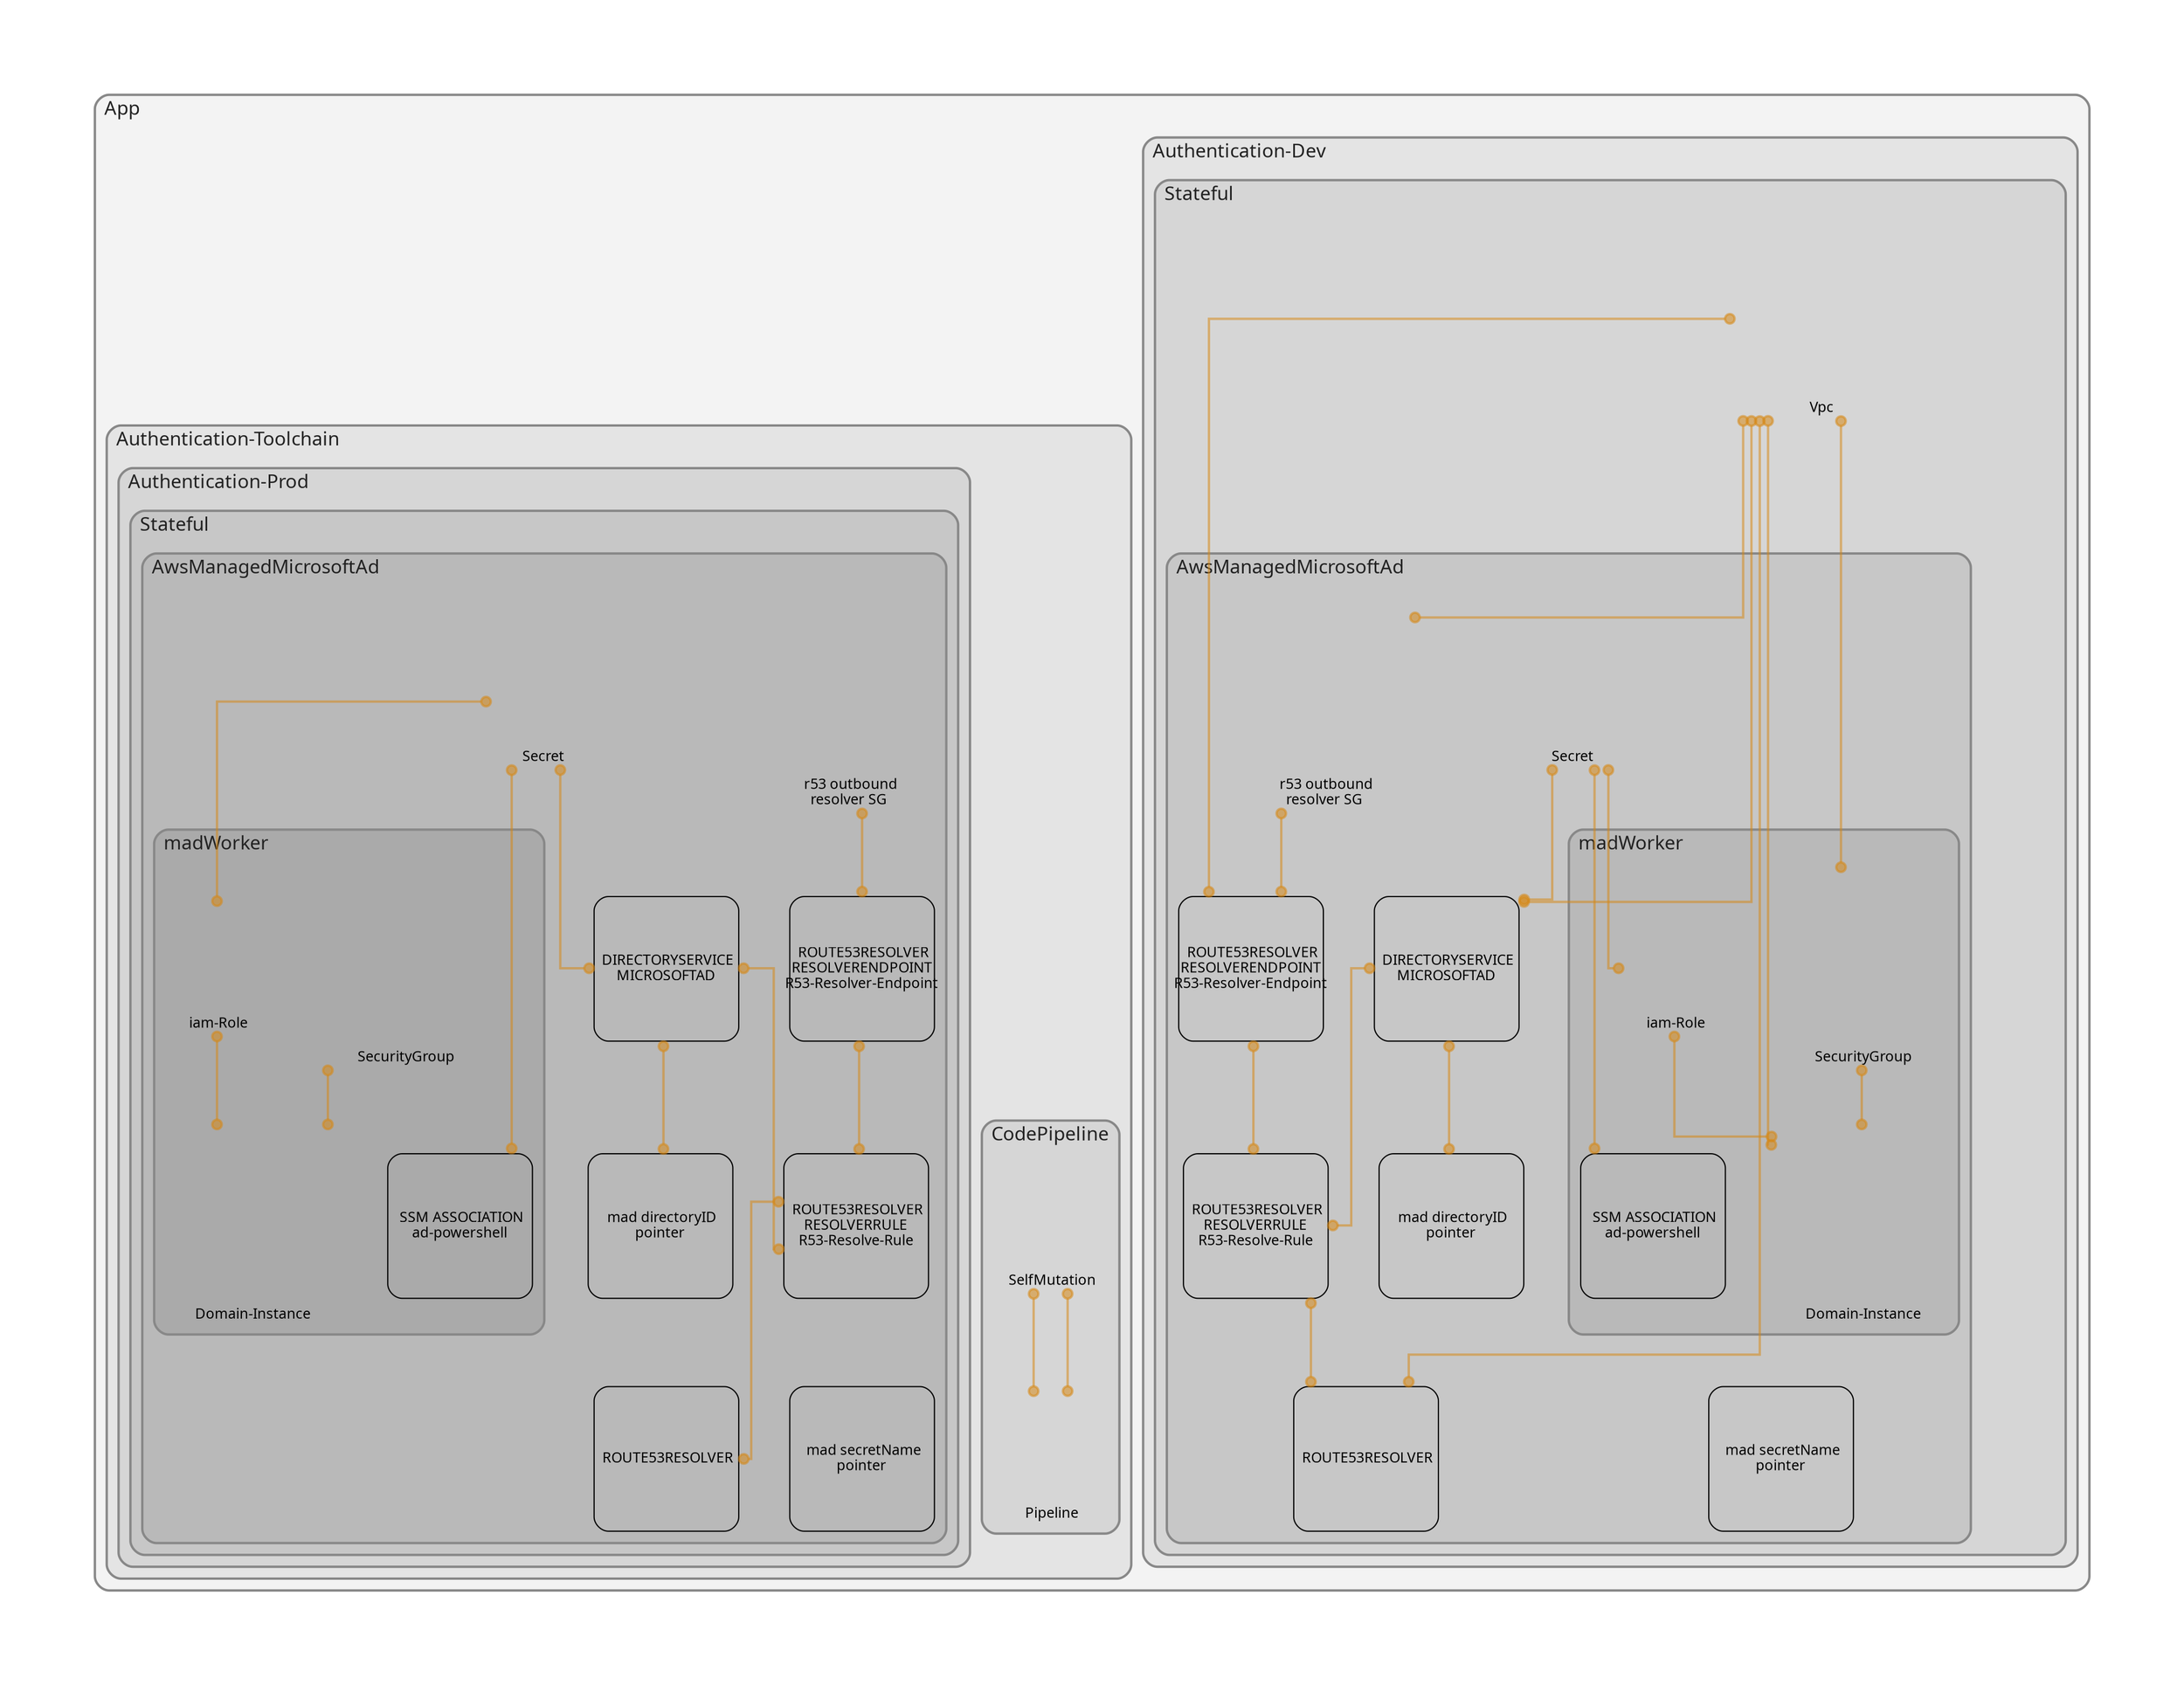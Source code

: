 digraph "Diagram" {
  splines = "ortho";
  pad = "1.0";
  nodesep = "0.60";
  ranksep = "0.75";
  fontname = "Sans-Serif";
  fontsize = "15";
  dpi = "200";
  rankdir = "BT";
  compound = "true";
  fontcolor = "#222222";
  edge [
    color = "#D5871488",
    penwidth = 2,
    arrowhead = "dot",
    arrowtail = "dot",
  ];
  node [
    shape = "box",
    style = "rounded",
    fixedsize = true,
    width = 1.7,
    height = 1.7,
    labelloc = "c",
    imagescale = true,
    fontname = "Sans-Serif",
    fontsize = 8,
    margin = 8,
  ];
  subgraph "App" {
    subgraph "cluster-SubGraph.App" {
      graph [
        label = "App",
        labelloc = "b",
        labeljust = "l",
        margin = "10",
        fontsize = "16",
        penwidth = "2",
        pencolor = "#888888",
        style = "filled,rounded",
        fillcolor = "#f3f3f3",
      ];
      subgraph "cluster-SubGraph.Authentication-Dev" {
        graph [
          label = "Authentication-Dev",
          labelloc = "b",
          labeljust = "l",
          margin = "10",
          fontsize = "16",
          penwidth = "2",
          pencolor = "#888888",
          style = "filled,rounded",
          fillcolor = "#e4e4e4",
        ];
        subgraph "cluster-SubGraph.Stateful" {
          graph [
            label = "Stateful",
            labelloc = "b",
            labeljust = "l",
            margin = "10",
            fontsize = "16",
            penwidth = "2",
            pencolor = "#888888",
            style = "filled,rounded",
            fillcolor = "#d6d6d6",
          ];
          "Authentication-Dev/Stateful/Vpc" [
            label = " Vpc",
            fontsize = 12,
            image = "/Users/dudut/local_code/cdk-skylight-examples/authentication/node_modules/cdk-dia/icons/aws/Service/Arch_Networking-Content/64/Arch_Amazon-Virtual-Private-Cloud_64@5x.png",
            imagescale = "true",
            imagepos = "tc",
            penwidth = "0",
            shape = "node",
            fixedsize = "true",
            labelloc = "b",
            width = 2,
            height = 2.266,
          ];
          subgraph "cluster-SubGraph.AwsManagedMicrosoftAd" {
            graph [
              label = "AwsManagedMicrosoftAd",
              labelloc = "b",
              labeljust = "l",
              margin = "10",
              fontsize = "16",
              penwidth = "2",
              pencolor = "#888888",
              style = "filled,rounded",
              fillcolor = "#c7c7c7",
            ];
            "Authentication-Dev/Stateful/AwsManagedMicrosoftAd/Secret" [
              label = " Secret",
              fontsize = 12,
              image = "/Users/dudut/local_code/cdk-skylight-examples/authentication/node_modules/cdk-dia/icons/aws/Service/Arch_Security-Identity-Compliance/64/Arch_AWS-Secrets-Manager_64@5x.png",
              imagescale = "true",
              imagepos = "tc",
              penwidth = "0",
              shape = "node",
              fixedsize = "true",
              labelloc = "b",
              width = 1.2,
              height = 1.466,
            ];
            "Authentication-Dev/Stateful/AwsManagedMicrosoftAd/mad-secretName-pointer" [
              label = " mad secretName\npointer",
              fontsize = 12,
            ];
            "Authentication-Dev/Stateful/AwsManagedMicrosoftAd/AWS-Managed-Microsoft-AD" [
              label = " DIRECTORYSERVICE\nMICROSOFTAD",
              fontsize = 12,
            ];
            "Authentication-Dev/Stateful/AwsManagedMicrosoftAd/mad-directoryID-pointer" [
              label = " mad directoryID\npointer",
              fontsize = 12,
            ];
            "Authentication-Dev/Stateful/AwsManagedMicrosoftAd/r53-outbound-resolver-SG" [
              label = " r53 outbound\nresolver SG",
              fontsize = 12,
              image = "/Users/dudut/local_code/cdk-skylight-examples/authentication/node_modules/cdk-dia/icons/aws/security_group.png",
              imagescale = "true",
              imagepos = "tc",
              penwidth = "0",
              shape = "node",
              fixedsize = "true",
              labelloc = "b",
              width = 2,
              height = 2.4819999999999998,
            ];
            "Authentication-Dev/Stateful/AwsManagedMicrosoftAd/R53-Resolver-Endpoint" [
              label = " ROUTE53RESOLVER\nRESOLVERENDPOINT\nR53-Resolver-Endpoint",
              fontsize = 12,
            ];
            "Authentication-Dev/Stateful/AwsManagedMicrosoftAd/R53-Resolve-Rule" [
              label = " ROUTE53RESOLVER\nRESOLVERRULE\nR53-Resolve-Rule",
              fontsize = 12,
            ];
            "Authentication-Dev/Stateful/AwsManagedMicrosoftAd/R53-Resolver-Association" [
              label = " ROUTE53RESOLVER",
              fontsize = 12,
            ];
            subgraph "cluster-SubGraph.madWorker" {
              graph [
                label = "madWorker",
                labelloc = "b",
                labeljust = "l",
                margin = "10",
                fontsize = "16",
                penwidth = "2",
                pencolor = "#888888",
                style = "filled,rounded",
                fillcolor = "#b9b9b9",
              ];
              "Authentication-Dev/Stateful/AwsManagedMicrosoftAd/madWorker/iam-Role" [
                label = " iam-Role",
                fontsize = 12,
                image = "/Users/dudut/local_code/cdk-skylight-examples/authentication/node_modules/cdk-dia/icons/aws/Service/Arch_Security-Identity-Compliance/64/Arch_AWS-Identity-and-Access-Management_64@5x.png",
                imagescale = "true",
                imagepos = "tc",
                penwidth = "0",
                shape = "node",
                fixedsize = "true",
                labelloc = "b",
                width = 1.2,
                height = 1.466,
              ];
              "Authentication-Dev/Stateful/AwsManagedMicrosoftAd/madWorker/SecurityGroup" [
                label = " SecurityGroup",
                fontsize = 12,
                image = "/Users/dudut/local_code/cdk-skylight-examples/authentication/node_modules/cdk-dia/icons/aws/security_group.png",
                imagescale = "true",
                imagepos = "tc",
                penwidth = "0",
                shape = "node",
                fixedsize = "true",
                labelloc = "b",
                width = 2,
                height = 2.266,
              ];
              "Authentication-Dev/Stateful/AwsManagedMicrosoftAd/madWorker/Domain-Instance" [
                label = " Domain-Instance",
                fontsize = 12,
                image = "/Users/dudut/local_code/cdk-skylight-examples/authentication/node_modules/cdk-dia/icons/aws/Resource/Res_Compute/Res_48_Dark/Res_Amazon-EC2_T3-Instance_48_Dark.png",
                imagescale = "true",
                imagepos = "tc",
                penwidth = "0",
                shape = "node",
                fixedsize = "true",
                labelloc = "b",
                width = 2,
                height = 2.266,
              ];
              "Authentication-Dev/Stateful/AwsManagedMicrosoftAd/madWorker/ad-powershell" [
                label = " SSM ASSOCIATION\nad-powershell",
                fontsize = 12,
              ];
            }
          }
        }
      }
      subgraph "cluster-SubGraph.Authentication-Toolchain" {
        graph [
          label = "Authentication-Toolchain",
          labelloc = "b",
          labeljust = "l",
          margin = "10",
          fontsize = "16",
          penwidth = "2",
          pencolor = "#888888",
          style = "filled,rounded",
          fillcolor = "#e4e4e4",
        ];
        subgraph "cluster-SubGraph.CodePipeline" {
          graph [
            label = "CodePipeline",
            labelloc = "b",
            labeljust = "l",
            margin = "10",
            fontsize = "16",
            penwidth = "2",
            pencolor = "#888888",
            style = "filled,rounded",
            fillcolor = "#d6d6d6",
          ];
          "Authentication-Toolchain/CodePipeline/Pipeline" [
            label = " Pipeline",
            fontsize = 12,
            image = "/Users/dudut/local_code/cdk-skylight-examples/authentication/node_modules/cdk-dia/icons/aws/Service/Arch_Developer- Tools/64/Arch_AWS-CodePipeline_64@5x.png",
            imagescale = "true",
            imagepos = "tc",
            penwidth = "0",
            shape = "node",
            fixedsize = "true",
            labelloc = "b",
            width = 1.2,
            height = 1.466,
          ];
          "Authentication-Toolchain/CodePipeline/UpdatePipeline/SelfMutation" [
            label = " SelfMutation",
            fontsize = 12,
            image = "/Users/dudut/local_code/cdk-skylight-examples/authentication/node_modules/cdk-dia/icons/aws/Service/Arch_Developer- Tools/64/Arch_Amazon-CodeBuild_64@5x.png",
            imagescale = "true",
            imagepos = "tc",
            penwidth = "0",
            shape = "node",
            fixedsize = "true",
            labelloc = "b",
            width = 1.2,
            height = 1.466,
          ];
        }
        subgraph "cluster-SubGraph.Authentication-Prod" {
          graph [
            label = "Authentication-Prod",
            labelloc = "b",
            labeljust = "l",
            margin = "10",
            fontsize = "16",
            penwidth = "2",
            pencolor = "#888888",
            style = "filled,rounded",
            fillcolor = "#d6d6d6",
          ];
          subgraph "cluster-SubGraph.Stateful" {
            graph [
              label = "Stateful",
              labelloc = "b",
              labeljust = "l",
              margin = "10",
              fontsize = "16",
              penwidth = "2",
              pencolor = "#888888",
              style = "filled,rounded",
              fillcolor = "#c7c7c7",
            ];
            subgraph "cluster-SubGraph.AwsManagedMicrosoftAd" {
              graph [
                label = "AwsManagedMicrosoftAd",
                labelloc = "b",
                labeljust = "l",
                margin = "10",
                fontsize = "16",
                penwidth = "2",
                pencolor = "#888888",
                style = "filled,rounded",
                fillcolor = "#b9b9b9",
              ];
              "Authentication-Toolchain/Authentication-Prod/Stateful/AwsManagedMicrosoftAd/Secret" [
                label = " Secret",
                fontsize = 12,
                image = "/Users/dudut/local_code/cdk-skylight-examples/authentication/node_modules/cdk-dia/icons/aws/Service/Arch_Security-Identity-Compliance/64/Arch_AWS-Secrets-Manager_64@5x.png",
                imagescale = "true",
                imagepos = "tc",
                penwidth = "0",
                shape = "node",
                fixedsize = "true",
                labelloc = "b",
                width = 1.2,
                height = 1.466,
              ];
              "Authentication-Toolchain/Authentication-Prod/Stateful/AwsManagedMicrosoftAd/mad-secretName-pointer" [
                label = " mad secretName\npointer",
                fontsize = 12,
              ];
              "Authentication-Toolchain/Authentication-Prod/Stateful/AwsManagedMicrosoftAd/AWS-Managed-Microsoft-AD" [
                label = " DIRECTORYSERVICE\nMICROSOFTAD",
                fontsize = 12,
              ];
              "Authentication-Toolchain/Authentication-Prod/Stateful/AwsManagedMicrosoftAd/mad-directoryID-pointer" [
                label = " mad directoryID\npointer",
                fontsize = 12,
              ];
              "Authentication-Toolchain/Authentication-Prod/Stateful/AwsManagedMicrosoftAd/r53-outbound-resolver-SG" [
                label = " r53 outbound\nresolver SG",
                fontsize = 12,
                image = "/Users/dudut/local_code/cdk-skylight-examples/authentication/node_modules/cdk-dia/icons/aws/security_group.png",
                imagescale = "true",
                imagepos = "tc",
                penwidth = "0",
                shape = "node",
                fixedsize = "true",
                labelloc = "b",
                width = 2,
                height = 2.4819999999999998,
              ];
              "Authentication-Toolchain/Authentication-Prod/Stateful/AwsManagedMicrosoftAd/R53-Resolver-Endpoint" [
                label = " ROUTE53RESOLVER\nRESOLVERENDPOINT\nR53-Resolver-Endpoint",
                fontsize = 12,
              ];
              "Authentication-Toolchain/Authentication-Prod/Stateful/AwsManagedMicrosoftAd/R53-Resolve-Rule" [
                label = " ROUTE53RESOLVER\nRESOLVERRULE\nR53-Resolve-Rule",
                fontsize = 12,
              ];
              "Authentication-Toolchain/Authentication-Prod/Stateful/AwsManagedMicrosoftAd/R53-Resolver-Association" [
                label = " ROUTE53RESOLVER",
                fontsize = 12,
              ];
              subgraph "cluster-SubGraph.madWorker" {
                graph [
                  label = "madWorker",
                  labelloc = "b",
                  labeljust = "l",
                  margin = "10",
                  fontsize = "16",
                  penwidth = "2",
                  pencolor = "#888888",
                  style = "filled,rounded",
                  fillcolor = "#aaaaaa",
                ];
                "Authentication-Toolchain/Authentication-Prod/Stateful/AwsManagedMicrosoftAd/madWorker/iam-Role" [
                  label = " iam-Role",
                  fontsize = 12,
                  image = "/Users/dudut/local_code/cdk-skylight-examples/authentication/node_modules/cdk-dia/icons/aws/Service/Arch_Security-Identity-Compliance/64/Arch_AWS-Identity-and-Access-Management_64@5x.png",
                  imagescale = "true",
                  imagepos = "tc",
                  penwidth = "0",
                  shape = "node",
                  fixedsize = "true",
                  labelloc = "b",
                  width = 1.2,
                  height = 1.466,
                ];
                "Authentication-Toolchain/Authentication-Prod/Stateful/AwsManagedMicrosoftAd/madWorker/SecurityGroup" [
                  label = " SecurityGroup",
                  fontsize = 12,
                  image = "/Users/dudut/local_code/cdk-skylight-examples/authentication/node_modules/cdk-dia/icons/aws/security_group.png",
                  imagescale = "true",
                  imagepos = "tc",
                  penwidth = "0",
                  shape = "node",
                  fixedsize = "true",
                  labelloc = "b",
                  width = 2,
                  height = 2.266,
                ];
                "Authentication-Toolchain/Authentication-Prod/Stateful/AwsManagedMicrosoftAd/madWorker/Domain-Instance" [
                  label = " Domain-Instance",
                  fontsize = 12,
                  image = "/Users/dudut/local_code/cdk-skylight-examples/authentication/node_modules/cdk-dia/icons/aws/Resource/Res_Compute/Res_48_Dark/Res_Amazon-EC2_T3-Instance_48_Dark.png",
                  imagescale = "true",
                  imagepos = "tc",
                  penwidth = "0",
                  shape = "node",
                  fixedsize = "true",
                  labelloc = "b",
                  width = 2,
                  height = 2.266,
                ];
                "Authentication-Toolchain/Authentication-Prod/Stateful/AwsManagedMicrosoftAd/madWorker/ad-powershell" [
                  label = " SSM ASSOCIATION\nad-powershell",
                  fontsize = 12,
                ];
              }
            }
          }
        }
      }
    }
  }
  "Authentication-Dev/Stateful/AwsManagedMicrosoftAd/AWS-Managed-Microsoft-AD" -> "Authentication-Dev/Stateful/Vpc" [
    dir = "both",
  ];
  "Authentication-Dev/Stateful/AwsManagedMicrosoftAd/AWS-Managed-Microsoft-AD" -> "Authentication-Dev/Stateful/AwsManagedMicrosoftAd/Secret" [
    dir = "both",
  ];
  "Authentication-Dev/Stateful/AwsManagedMicrosoftAd/mad-directoryID-pointer" -> "Authentication-Dev/Stateful/AwsManagedMicrosoftAd/AWS-Managed-Microsoft-AD" [
    dir = "both",
  ];
  "Authentication-Dev/Stateful/AwsManagedMicrosoftAd/r53-outbound-resolver-SG" -> "Authentication-Dev/Stateful/Vpc" [
    dir = "both",
  ];
  "Authentication-Dev/Stateful/AwsManagedMicrosoftAd/R53-Resolver-Endpoint" -> "Authentication-Dev/Stateful/Vpc" [
    dir = "both",
  ];
  "Authentication-Dev/Stateful/AwsManagedMicrosoftAd/R53-Resolver-Endpoint" -> "Authentication-Dev/Stateful/AwsManagedMicrosoftAd/r53-outbound-resolver-SG" [
    dir = "both",
  ];
  "Authentication-Dev/Stateful/AwsManagedMicrosoftAd/R53-Resolve-Rule" -> "Authentication-Dev/Stateful/AwsManagedMicrosoftAd/R53-Resolver-Endpoint" [
    dir = "both",
  ];
  "Authentication-Dev/Stateful/AwsManagedMicrosoftAd/R53-Resolve-Rule" -> "Authentication-Dev/Stateful/AwsManagedMicrosoftAd/AWS-Managed-Microsoft-AD" [
    dir = "both",
  ];
  "Authentication-Dev/Stateful/AwsManagedMicrosoftAd/R53-Resolver-Association" -> "Authentication-Dev/Stateful/AwsManagedMicrosoftAd/R53-Resolve-Rule" [
    dir = "both",
  ];
  "Authentication-Dev/Stateful/AwsManagedMicrosoftAd/R53-Resolver-Association" -> "Authentication-Dev/Stateful/Vpc" [
    dir = "both",
  ];
  "Authentication-Dev/Stateful/AwsManagedMicrosoftAd/madWorker/iam-Role" -> "Authentication-Dev/Stateful/AwsManagedMicrosoftAd/Secret" [
    dir = "both",
  ];
  "Authentication-Dev/Stateful/AwsManagedMicrosoftAd/madWorker/SecurityGroup" -> "Authentication-Dev/Stateful/Vpc" [
    dir = "both",
  ];
  "Authentication-Dev/Stateful/AwsManagedMicrosoftAd/madWorker/Domain-Instance" -> "Authentication-Dev/Stateful/AwsManagedMicrosoftAd/madWorker/iam-Role" [
    dir = "both",
  ];
  "Authentication-Dev/Stateful/AwsManagedMicrosoftAd/madWorker/Domain-Instance" -> "Authentication-Dev/Stateful/Vpc" [
    dir = "both",
  ];
  "Authentication-Dev/Stateful/AwsManagedMicrosoftAd/madWorker/Domain-Instance" -> "Authentication-Dev/Stateful/AwsManagedMicrosoftAd/madWorker/SecurityGroup" [
    dir = "both",
  ];
  "Authentication-Dev/Stateful/AwsManagedMicrosoftAd/madWorker/ad-powershell" -> "Authentication-Dev/Stateful/AwsManagedMicrosoftAd/Secret" [
    dir = "both",
  ];
  "Authentication-Toolchain/CodePipeline/Pipeline" -> "Authentication-Toolchain/CodePipeline/UpdatePipeline/SelfMutation" [
    dir = "both",
  ];
  "Authentication-Toolchain/CodePipeline/UpdatePipeline/SelfMutation" -> "Authentication-Toolchain/CodePipeline/Pipeline" [
    dir = "both",
  ];
  "Authentication-Toolchain/Authentication-Prod/Stateful/AwsManagedMicrosoftAd/AWS-Managed-Microsoft-AD" -> "Authentication-Toolchain/Authentication-Prod/Stateful/AwsManagedMicrosoftAd/Secret" [
    dir = "both",
  ];
  "Authentication-Toolchain/Authentication-Prod/Stateful/AwsManagedMicrosoftAd/mad-directoryID-pointer" -> "Authentication-Toolchain/Authentication-Prod/Stateful/AwsManagedMicrosoftAd/AWS-Managed-Microsoft-AD" [
    dir = "both",
  ];
  "Authentication-Toolchain/Authentication-Prod/Stateful/AwsManagedMicrosoftAd/R53-Resolver-Endpoint" -> "Authentication-Toolchain/Authentication-Prod/Stateful/AwsManagedMicrosoftAd/r53-outbound-resolver-SG" [
    dir = "both",
  ];
  "Authentication-Toolchain/Authentication-Prod/Stateful/AwsManagedMicrosoftAd/R53-Resolve-Rule" -> "Authentication-Toolchain/Authentication-Prod/Stateful/AwsManagedMicrosoftAd/R53-Resolver-Endpoint" [
    dir = "both",
  ];
  "Authentication-Toolchain/Authentication-Prod/Stateful/AwsManagedMicrosoftAd/R53-Resolve-Rule" -> "Authentication-Toolchain/Authentication-Prod/Stateful/AwsManagedMicrosoftAd/AWS-Managed-Microsoft-AD" [
    dir = "both",
  ];
  "Authentication-Toolchain/Authentication-Prod/Stateful/AwsManagedMicrosoftAd/R53-Resolver-Association" -> "Authentication-Toolchain/Authentication-Prod/Stateful/AwsManagedMicrosoftAd/R53-Resolve-Rule" [
    dir = "both",
  ];
  "Authentication-Toolchain/Authentication-Prod/Stateful/AwsManagedMicrosoftAd/madWorker/iam-Role" -> "Authentication-Toolchain/Authentication-Prod/Stateful/AwsManagedMicrosoftAd/Secret" [
    dir = "both",
  ];
  "Authentication-Toolchain/Authentication-Prod/Stateful/AwsManagedMicrosoftAd/madWorker/Domain-Instance" -> "Authentication-Toolchain/Authentication-Prod/Stateful/AwsManagedMicrosoftAd/madWorker/iam-Role" [
    dir = "both",
  ];
  "Authentication-Toolchain/Authentication-Prod/Stateful/AwsManagedMicrosoftAd/madWorker/Domain-Instance" -> "Authentication-Toolchain/Authentication-Prod/Stateful/AwsManagedMicrosoftAd/madWorker/SecurityGroup" [
    dir = "both",
  ];
  "Authentication-Toolchain/Authentication-Prod/Stateful/AwsManagedMicrosoftAd/madWorker/ad-powershell" -> "Authentication-Toolchain/Authentication-Prod/Stateful/AwsManagedMicrosoftAd/Secret" [
    dir = "both",
  ];
}